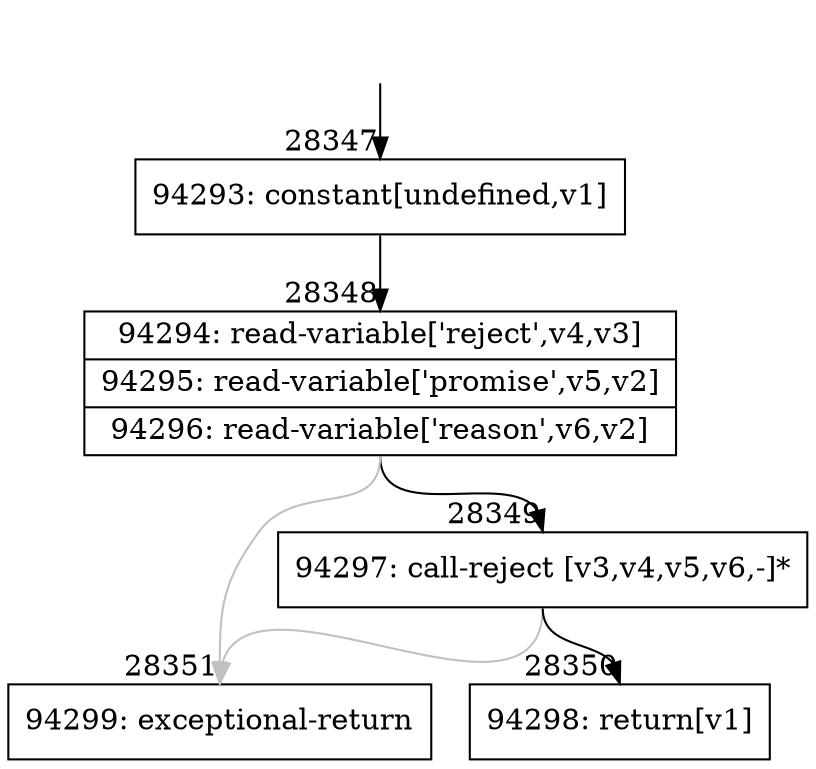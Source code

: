 digraph {
rankdir="TD"
BB_entry2484[shape=none,label=""];
BB_entry2484 -> BB28347 [tailport=s, headport=n, headlabel="    28347"]
BB28347 [shape=record label="{94293: constant[undefined,v1]}" ] 
BB28347 -> BB28348 [tailport=s, headport=n, headlabel="      28348"]
BB28348 [shape=record label="{94294: read-variable['reject',v4,v3]|94295: read-variable['promise',v5,v2]|94296: read-variable['reason',v6,v2]}" ] 
BB28348 -> BB28349 [tailport=s, headport=n, headlabel="      28349"]
BB28348 -> BB28351 [tailport=s, headport=n, color=gray, headlabel="      28351"]
BB28349 [shape=record label="{94297: call-reject [v3,v4,v5,v6,-]*}" ] 
BB28349 -> BB28350 [tailport=s, headport=n, headlabel="      28350"]
BB28349 -> BB28351 [tailport=s, headport=n, color=gray]
BB28350 [shape=record label="{94298: return[v1]}" ] 
BB28351 [shape=record label="{94299: exceptional-return}" ] 
//#$~ 50590
}
